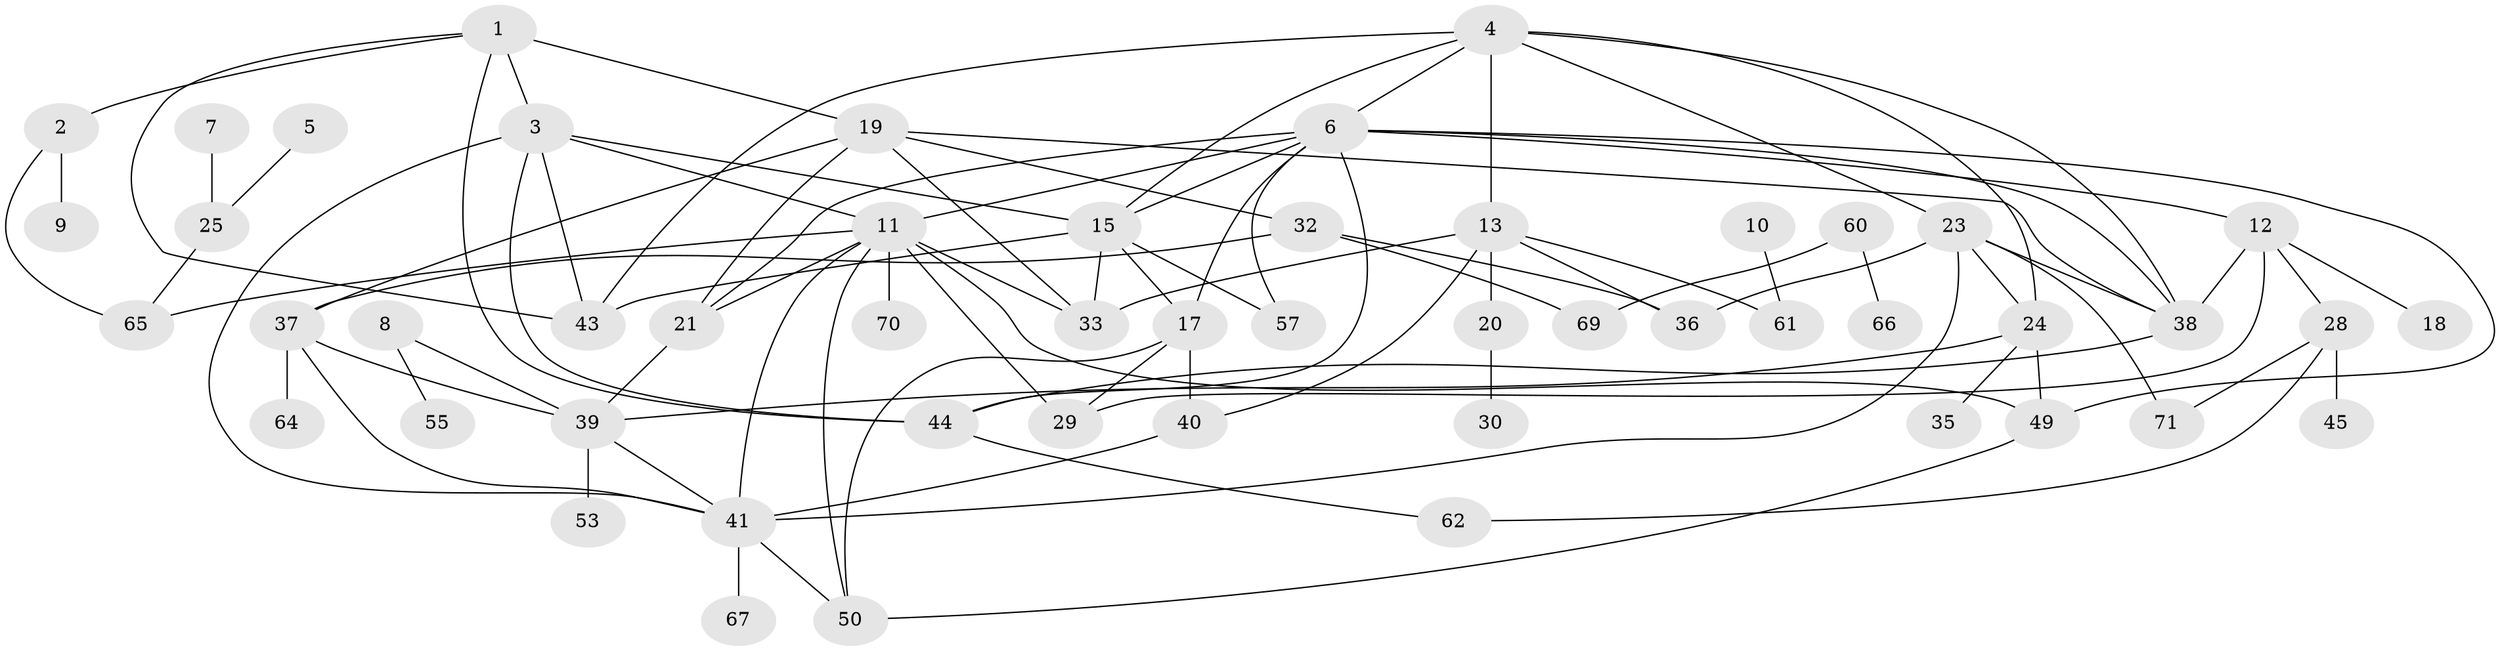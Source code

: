 // original degree distribution, {3: 0.20422535211267606, 2: 0.2112676056338028, 6: 0.02112676056338028, 5: 0.07746478873239436, 1: 0.2323943661971831, 4: 0.1056338028169014, 0: 0.1267605633802817, 7: 0.02112676056338028}
// Generated by graph-tools (version 1.1) at 2025/33/03/09/25 02:33:37]
// undirected, 52 vertices, 92 edges
graph export_dot {
graph [start="1"]
  node [color=gray90,style=filled];
  1;
  2;
  3;
  4;
  5;
  6;
  7;
  8;
  9;
  10;
  11;
  12;
  13;
  15;
  17;
  18;
  19;
  20;
  21;
  23;
  24;
  25;
  28;
  29;
  30;
  32;
  33;
  35;
  36;
  37;
  38;
  39;
  40;
  41;
  43;
  44;
  45;
  49;
  50;
  53;
  55;
  57;
  60;
  61;
  62;
  64;
  65;
  66;
  67;
  69;
  70;
  71;
  1 -- 2 [weight=1.0];
  1 -- 3 [weight=2.0];
  1 -- 19 [weight=1.0];
  1 -- 43 [weight=1.0];
  1 -- 44 [weight=1.0];
  2 -- 9 [weight=2.0];
  2 -- 65 [weight=1.0];
  3 -- 11 [weight=1.0];
  3 -- 15 [weight=1.0];
  3 -- 41 [weight=1.0];
  3 -- 43 [weight=1.0];
  3 -- 44 [weight=3.0];
  4 -- 6 [weight=1.0];
  4 -- 13 [weight=1.0];
  4 -- 15 [weight=1.0];
  4 -- 23 [weight=1.0];
  4 -- 24 [weight=1.0];
  4 -- 38 [weight=1.0];
  4 -- 43 [weight=1.0];
  5 -- 25 [weight=1.0];
  6 -- 11 [weight=1.0];
  6 -- 12 [weight=1.0];
  6 -- 15 [weight=1.0];
  6 -- 17 [weight=1.0];
  6 -- 21 [weight=1.0];
  6 -- 38 [weight=1.0];
  6 -- 44 [weight=1.0];
  6 -- 49 [weight=1.0];
  6 -- 57 [weight=1.0];
  7 -- 25 [weight=1.0];
  8 -- 39 [weight=1.0];
  8 -- 55 [weight=1.0];
  10 -- 61 [weight=1.0];
  11 -- 21 [weight=1.0];
  11 -- 29 [weight=2.0];
  11 -- 33 [weight=1.0];
  11 -- 41 [weight=1.0];
  11 -- 49 [weight=1.0];
  11 -- 50 [weight=1.0];
  11 -- 65 [weight=1.0];
  11 -- 70 [weight=1.0];
  12 -- 18 [weight=1.0];
  12 -- 28 [weight=1.0];
  12 -- 29 [weight=1.0];
  12 -- 38 [weight=1.0];
  13 -- 20 [weight=3.0];
  13 -- 33 [weight=1.0];
  13 -- 36 [weight=1.0];
  13 -- 40 [weight=1.0];
  13 -- 61 [weight=1.0];
  15 -- 17 [weight=1.0];
  15 -- 33 [weight=1.0];
  15 -- 43 [weight=1.0];
  15 -- 57 [weight=1.0];
  17 -- 29 [weight=1.0];
  17 -- 40 [weight=1.0];
  17 -- 50 [weight=1.0];
  19 -- 21 [weight=1.0];
  19 -- 32 [weight=1.0];
  19 -- 33 [weight=1.0];
  19 -- 37 [weight=2.0];
  19 -- 38 [weight=2.0];
  20 -- 30 [weight=1.0];
  21 -- 39 [weight=1.0];
  23 -- 24 [weight=1.0];
  23 -- 36 [weight=1.0];
  23 -- 38 [weight=1.0];
  23 -- 41 [weight=1.0];
  23 -- 71 [weight=1.0];
  24 -- 35 [weight=1.0];
  24 -- 39 [weight=1.0];
  24 -- 49 [weight=3.0];
  25 -- 65 [weight=1.0];
  28 -- 45 [weight=1.0];
  28 -- 62 [weight=1.0];
  28 -- 71 [weight=1.0];
  32 -- 36 [weight=1.0];
  32 -- 37 [weight=1.0];
  32 -- 69 [weight=1.0];
  37 -- 39 [weight=2.0];
  37 -- 41 [weight=1.0];
  37 -- 64 [weight=2.0];
  38 -- 44 [weight=1.0];
  39 -- 41 [weight=1.0];
  39 -- 53 [weight=1.0];
  40 -- 41 [weight=1.0];
  41 -- 50 [weight=1.0];
  41 -- 67 [weight=1.0];
  44 -- 62 [weight=1.0];
  49 -- 50 [weight=1.0];
  60 -- 66 [weight=1.0];
  60 -- 69 [weight=1.0];
}
